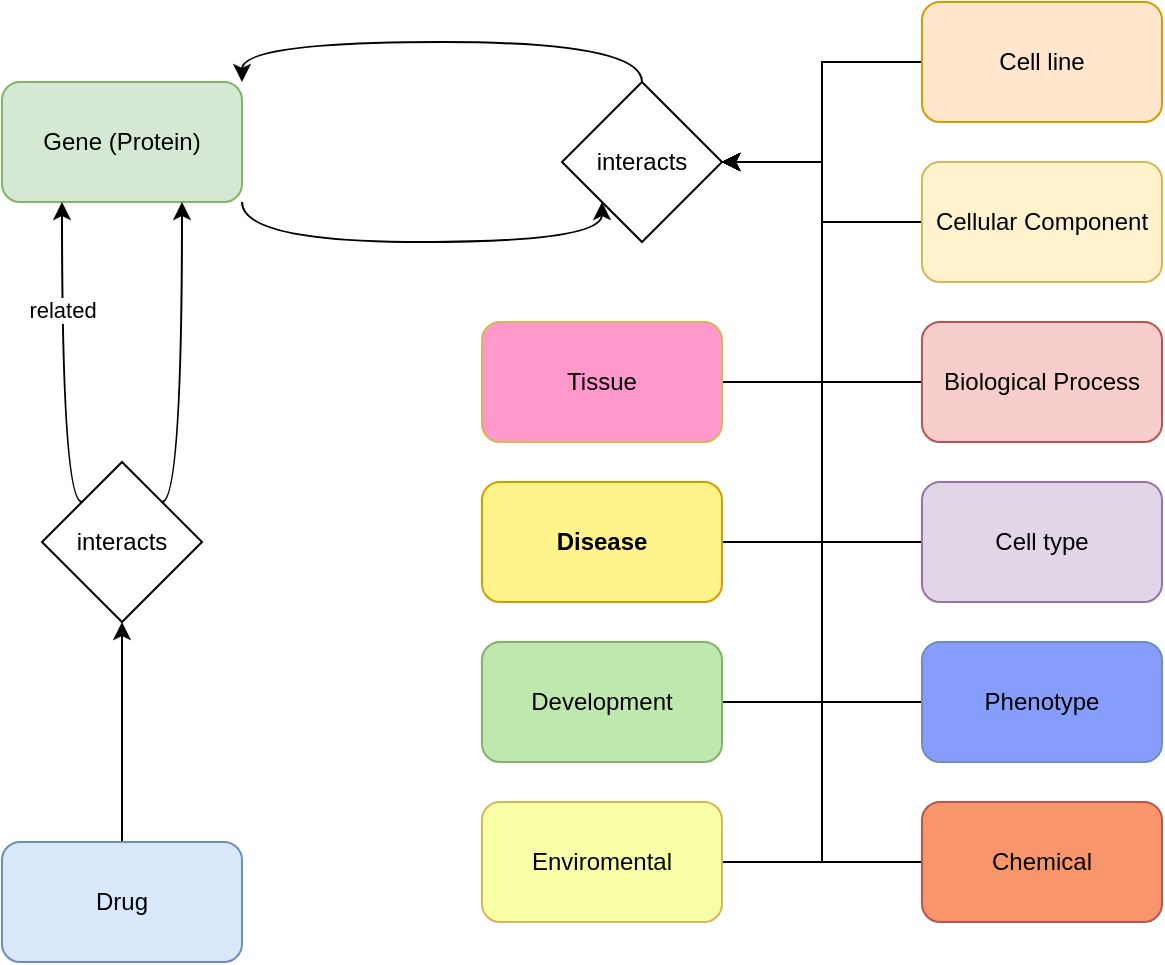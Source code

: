 <mxfile version="14.5.1" type="device"><diagram id="HHGbsIbdvYQ2Jc-0_ch2" name="Page-1"><mxGraphModel dx="1355" dy="945" grid="1" gridSize="10" guides="1" tooltips="1" connect="1" arrows="1" fold="1" page="1" pageScale="1" pageWidth="827" pageHeight="1169" math="0" shadow="0"><root><mxCell id="0"/><mxCell id="1" parent="0"/><mxCell id="nfie9v7JbCZVO_uyR9CX-3" style="edgeStyle=orthogonalEdgeStyle;rounded=0;orthogonalLoop=1;jettySize=auto;html=1;exitX=1;exitY=1;exitDx=0;exitDy=0;entryX=0;entryY=1;entryDx=0;entryDy=0;curved=1;" parent="1" source="nfie9v7JbCZVO_uyR9CX-1" target="nfie9v7JbCZVO_uyR9CX-2" edge="1"><mxGeometry relative="1" as="geometry"><Array as="points"><mxPoint x="290" y="280"/><mxPoint x="470" y="280"/></Array></mxGeometry></mxCell><mxCell id="nfie9v7JbCZVO_uyR9CX-1" value="Gene (Protein)" style="rounded=1;whiteSpace=wrap;html=1;fillColor=#d5e8d4;strokeColor=#82b366;" parent="1" vertex="1"><mxGeometry x="170" y="200" width="120" height="60" as="geometry"/></mxCell><mxCell id="nfie9v7JbCZVO_uyR9CX-4" style="edgeStyle=orthogonalEdgeStyle;curved=1;rounded=0;orthogonalLoop=1;jettySize=auto;html=1;exitX=0.5;exitY=0;exitDx=0;exitDy=0;entryX=1;entryY=0;entryDx=0;entryDy=0;" parent="1" source="nfie9v7JbCZVO_uyR9CX-2" target="nfie9v7JbCZVO_uyR9CX-1" edge="1"><mxGeometry relative="1" as="geometry"/></mxCell><mxCell id="nfie9v7JbCZVO_uyR9CX-2" value="interacts" style="rhombus;whiteSpace=wrap;html=1;" parent="1" vertex="1"><mxGeometry x="450" y="200" width="80" height="80" as="geometry"/></mxCell><mxCell id="nfie9v7JbCZVO_uyR9CX-23" style="edgeStyle=orthogonalEdgeStyle;rounded=0;orthogonalLoop=1;jettySize=auto;html=1;exitX=0;exitY=0.5;exitDx=0;exitDy=0;entryX=1;entryY=0.5;entryDx=0;entryDy=0;" parent="1" source="nfie9v7JbCZVO_uyR9CX-5" target="nfie9v7JbCZVO_uyR9CX-2" edge="1"><mxGeometry relative="1" as="geometry"/></mxCell><mxCell id="nfie9v7JbCZVO_uyR9CX-5" value="Cell line" style="rounded=1;whiteSpace=wrap;html=1;fillColor=#ffe6cc;strokeColor=#d79b00;" parent="1" vertex="1"><mxGeometry x="630" y="160" width="120" height="60" as="geometry"/></mxCell><mxCell id="nfie9v7JbCZVO_uyR9CX-22" style="edgeStyle=orthogonalEdgeStyle;rounded=0;orthogonalLoop=1;jettySize=auto;html=1;exitX=0;exitY=0.5;exitDx=0;exitDy=0;" parent="1" source="nfie9v7JbCZVO_uyR9CX-6" target="nfie9v7JbCZVO_uyR9CX-2" edge="1"><mxGeometry relative="1" as="geometry"/></mxCell><mxCell id="nfie9v7JbCZVO_uyR9CX-6" value="Cellular Component" style="rounded=1;whiteSpace=wrap;html=1;fillColor=#fff2cc;strokeColor=#d6b656;" parent="1" vertex="1"><mxGeometry x="630" y="240" width="120" height="60" as="geometry"/></mxCell><mxCell id="9lyFn0dauzKsEi9hBYxU-7" style="edgeStyle=orthogonalEdgeStyle;rounded=0;orthogonalLoop=1;jettySize=auto;html=1;exitX=0;exitY=0.5;exitDx=0;exitDy=0;entryX=1;entryY=0.5;entryDx=0;entryDy=0;" edge="1" parent="1" source="nfie9v7JbCZVO_uyR9CX-7" target="nfie9v7JbCZVO_uyR9CX-2"><mxGeometry relative="1" as="geometry"/></mxCell><mxCell id="nfie9v7JbCZVO_uyR9CX-7" value="Biological Process" style="rounded=1;whiteSpace=wrap;html=1;fillColor=#f8cecc;strokeColor=#b85450;" parent="1" vertex="1"><mxGeometry x="630" y="320" width="120" height="60" as="geometry"/></mxCell><mxCell id="nfie9v7JbCZVO_uyR9CX-24" style="edgeStyle=orthogonalEdgeStyle;rounded=0;orthogonalLoop=1;jettySize=auto;html=1;exitX=0;exitY=0.5;exitDx=0;exitDy=0;entryX=1;entryY=0.5;entryDx=0;entryDy=0;" parent="1" source="nfie9v7JbCZVO_uyR9CX-8" target="nfie9v7JbCZVO_uyR9CX-2" edge="1"><mxGeometry relative="1" as="geometry"/></mxCell><mxCell id="nfie9v7JbCZVO_uyR9CX-8" value="Cell type" style="rounded=1;whiteSpace=wrap;html=1;fillColor=#e1d5e7;strokeColor=#9673a6;" parent="1" vertex="1"><mxGeometry x="630" y="400" width="120" height="60" as="geometry"/></mxCell><mxCell id="nfie9v7JbCZVO_uyR9CX-18" style="edgeStyle=orthogonalEdgeStyle;rounded=0;orthogonalLoop=1;jettySize=auto;html=1;exitX=0;exitY=0.5;exitDx=0;exitDy=0;entryX=1;entryY=0.5;entryDx=0;entryDy=0;" parent="1" source="nfie9v7JbCZVO_uyR9CX-9" target="nfie9v7JbCZVO_uyR9CX-2" edge="1"><mxGeometry relative="1" as="geometry"/></mxCell><mxCell id="nfie9v7JbCZVO_uyR9CX-9" value="Phenotype" style="rounded=1;whiteSpace=wrap;html=1;strokeColor=#6c8ebf;fillColor=#869DFC;" parent="1" vertex="1"><mxGeometry x="630" y="480" width="120" height="60" as="geometry"/></mxCell><mxCell id="nfie9v7JbCZVO_uyR9CX-17" style="edgeStyle=orthogonalEdgeStyle;rounded=0;orthogonalLoop=1;jettySize=auto;html=1;exitX=0;exitY=0.5;exitDx=0;exitDy=0;entryX=1;entryY=0.5;entryDx=0;entryDy=0;" parent="1" source="nfie9v7JbCZVO_uyR9CX-10" target="nfie9v7JbCZVO_uyR9CX-2" edge="1"><mxGeometry relative="1" as="geometry"/></mxCell><mxCell id="nfie9v7JbCZVO_uyR9CX-10" value="Chemical" style="rounded=1;whiteSpace=wrap;html=1;strokeColor=#b85450;fillColor=#F8956B;" parent="1" vertex="1"><mxGeometry x="630" y="560" width="120" height="60" as="geometry"/></mxCell><mxCell id="9lyFn0dauzKsEi9hBYxU-6" style="edgeStyle=orthogonalEdgeStyle;rounded=0;orthogonalLoop=1;jettySize=auto;html=1;exitX=1;exitY=0.5;exitDx=0;exitDy=0;entryX=1;entryY=0.5;entryDx=0;entryDy=0;" edge="1" parent="1" source="nfie9v7JbCZVO_uyR9CX-11" target="nfie9v7JbCZVO_uyR9CX-2"><mxGeometry relative="1" as="geometry"><Array as="points"><mxPoint x="580" y="590"/><mxPoint x="580" y="240"/></Array></mxGeometry></mxCell><mxCell id="nfie9v7JbCZVO_uyR9CX-11" value="Enviromental" style="rounded=1;whiteSpace=wrap;html=1;strokeColor=#d6b656;fillColor=#F9FFA6;" parent="1" vertex="1"><mxGeometry x="410" y="560" width="120" height="60" as="geometry"/></mxCell><mxCell id="9lyFn0dauzKsEi9hBYxU-5" style="edgeStyle=orthogonalEdgeStyle;rounded=0;orthogonalLoop=1;jettySize=auto;html=1;exitX=1;exitY=0.5;exitDx=0;exitDy=0;" edge="1" parent="1" source="nfie9v7JbCZVO_uyR9CX-12"><mxGeometry relative="1" as="geometry"><mxPoint x="530" y="240" as="targetPoint"/><Array as="points"><mxPoint x="580" y="510"/><mxPoint x="580" y="240"/></Array></mxGeometry></mxCell><mxCell id="nfie9v7JbCZVO_uyR9CX-12" value="Development" style="rounded=1;whiteSpace=wrap;html=1;strokeColor=#82b366;fillColor=#BFE8AE;" parent="1" vertex="1"><mxGeometry x="410" y="480" width="120" height="60" as="geometry"/></mxCell><mxCell id="9lyFn0dauzKsEi9hBYxU-4" style="edgeStyle=orthogonalEdgeStyle;rounded=0;orthogonalLoop=1;jettySize=auto;html=1;exitX=1;exitY=0.5;exitDx=0;exitDy=0;entryX=1;entryY=0.5;entryDx=0;entryDy=0;" edge="1" parent="1" source="nfie9v7JbCZVO_uyR9CX-13" target="nfie9v7JbCZVO_uyR9CX-2"><mxGeometry relative="1" as="geometry"><Array as="points"><mxPoint x="580" y="430"/><mxPoint x="580" y="240"/></Array></mxGeometry></mxCell><mxCell id="nfie9v7JbCZVO_uyR9CX-13" value="Disease" style="rounded=1;whiteSpace=wrap;html=1;fontStyle=1;strokeColor=#d79b00;fillColor=#FFF48C;" parent="1" vertex="1"><mxGeometry x="410" y="400" width="120" height="60" as="geometry"/></mxCell><mxCell id="nfie9v7JbCZVO_uyR9CX-29" style="edgeStyle=orthogonalEdgeStyle;rounded=0;orthogonalLoop=1;jettySize=auto;html=1;exitX=1;exitY=0;exitDx=0;exitDy=0;entryX=0.75;entryY=1;entryDx=0;entryDy=0;curved=1;" parent="1" source="nfie9v7JbCZVO_uyR9CX-26" target="nfie9v7JbCZVO_uyR9CX-1" edge="1"><mxGeometry relative="1" as="geometry"><Array as="points"><mxPoint x="260" y="410"/></Array></mxGeometry></mxCell><mxCell id="nfie9v7JbCZVO_uyR9CX-30" style="edgeStyle=orthogonalEdgeStyle;curved=1;rounded=0;orthogonalLoop=1;jettySize=auto;html=1;exitX=0;exitY=0;exitDx=0;exitDy=0;entryX=0.25;entryY=1;entryDx=0;entryDy=0;" parent="1" source="nfie9v7JbCZVO_uyR9CX-26" target="nfie9v7JbCZVO_uyR9CX-1" edge="1"><mxGeometry relative="1" as="geometry"><Array as="points"><mxPoint x="200" y="410"/></Array></mxGeometry></mxCell><mxCell id="nfie9v7JbCZVO_uyR9CX-31" value="related" style="edgeLabel;html=1;align=center;verticalAlign=middle;resizable=0;points=[];" parent="nfie9v7JbCZVO_uyR9CX-30" vertex="1" connectable="0"><mxGeometry x="0.325" relative="1" as="geometry"><mxPoint as="offset"/></mxGeometry></mxCell><mxCell id="nfie9v7JbCZVO_uyR9CX-26" value="interacts" style="rhombus;whiteSpace=wrap;html=1;" parent="1" vertex="1"><mxGeometry x="190" y="390" width="80" height="80" as="geometry"/></mxCell><mxCell id="nfie9v7JbCZVO_uyR9CX-28" style="edgeStyle=orthogonalEdgeStyle;rounded=0;orthogonalLoop=1;jettySize=auto;html=1;exitX=0.5;exitY=0;exitDx=0;exitDy=0;entryX=0.5;entryY=1;entryDx=0;entryDy=0;" parent="1" source="nfie9v7JbCZVO_uyR9CX-27" target="nfie9v7JbCZVO_uyR9CX-26" edge="1"><mxGeometry relative="1" as="geometry"/></mxCell><mxCell id="nfie9v7JbCZVO_uyR9CX-27" value="Drug" style="rounded=1;whiteSpace=wrap;html=1;fillColor=#dae8fc;strokeColor=#6c8ebf;" parent="1" vertex="1"><mxGeometry x="170" y="580" width="120" height="60" as="geometry"/></mxCell><mxCell id="9lyFn0dauzKsEi9hBYxU-3" style="edgeStyle=orthogonalEdgeStyle;rounded=0;orthogonalLoop=1;jettySize=auto;html=1;exitX=1;exitY=0.5;exitDx=0;exitDy=0;entryX=1;entryY=0.5;entryDx=0;entryDy=0;" edge="1" parent="1" source="9lyFn0dauzKsEi9hBYxU-1" target="nfie9v7JbCZVO_uyR9CX-2"><mxGeometry relative="1" as="geometry"><Array as="points"><mxPoint x="580" y="350"/><mxPoint x="580" y="240"/></Array></mxGeometry></mxCell><mxCell id="9lyFn0dauzKsEi9hBYxU-1" value="Tissue" style="rounded=1;whiteSpace=wrap;html=1;strokeColor=#d6b656;fillColor=#FF99CC;" vertex="1" parent="1"><mxGeometry x="410" y="320" width="120" height="60" as="geometry"/></mxCell></root></mxGraphModel></diagram></mxfile>